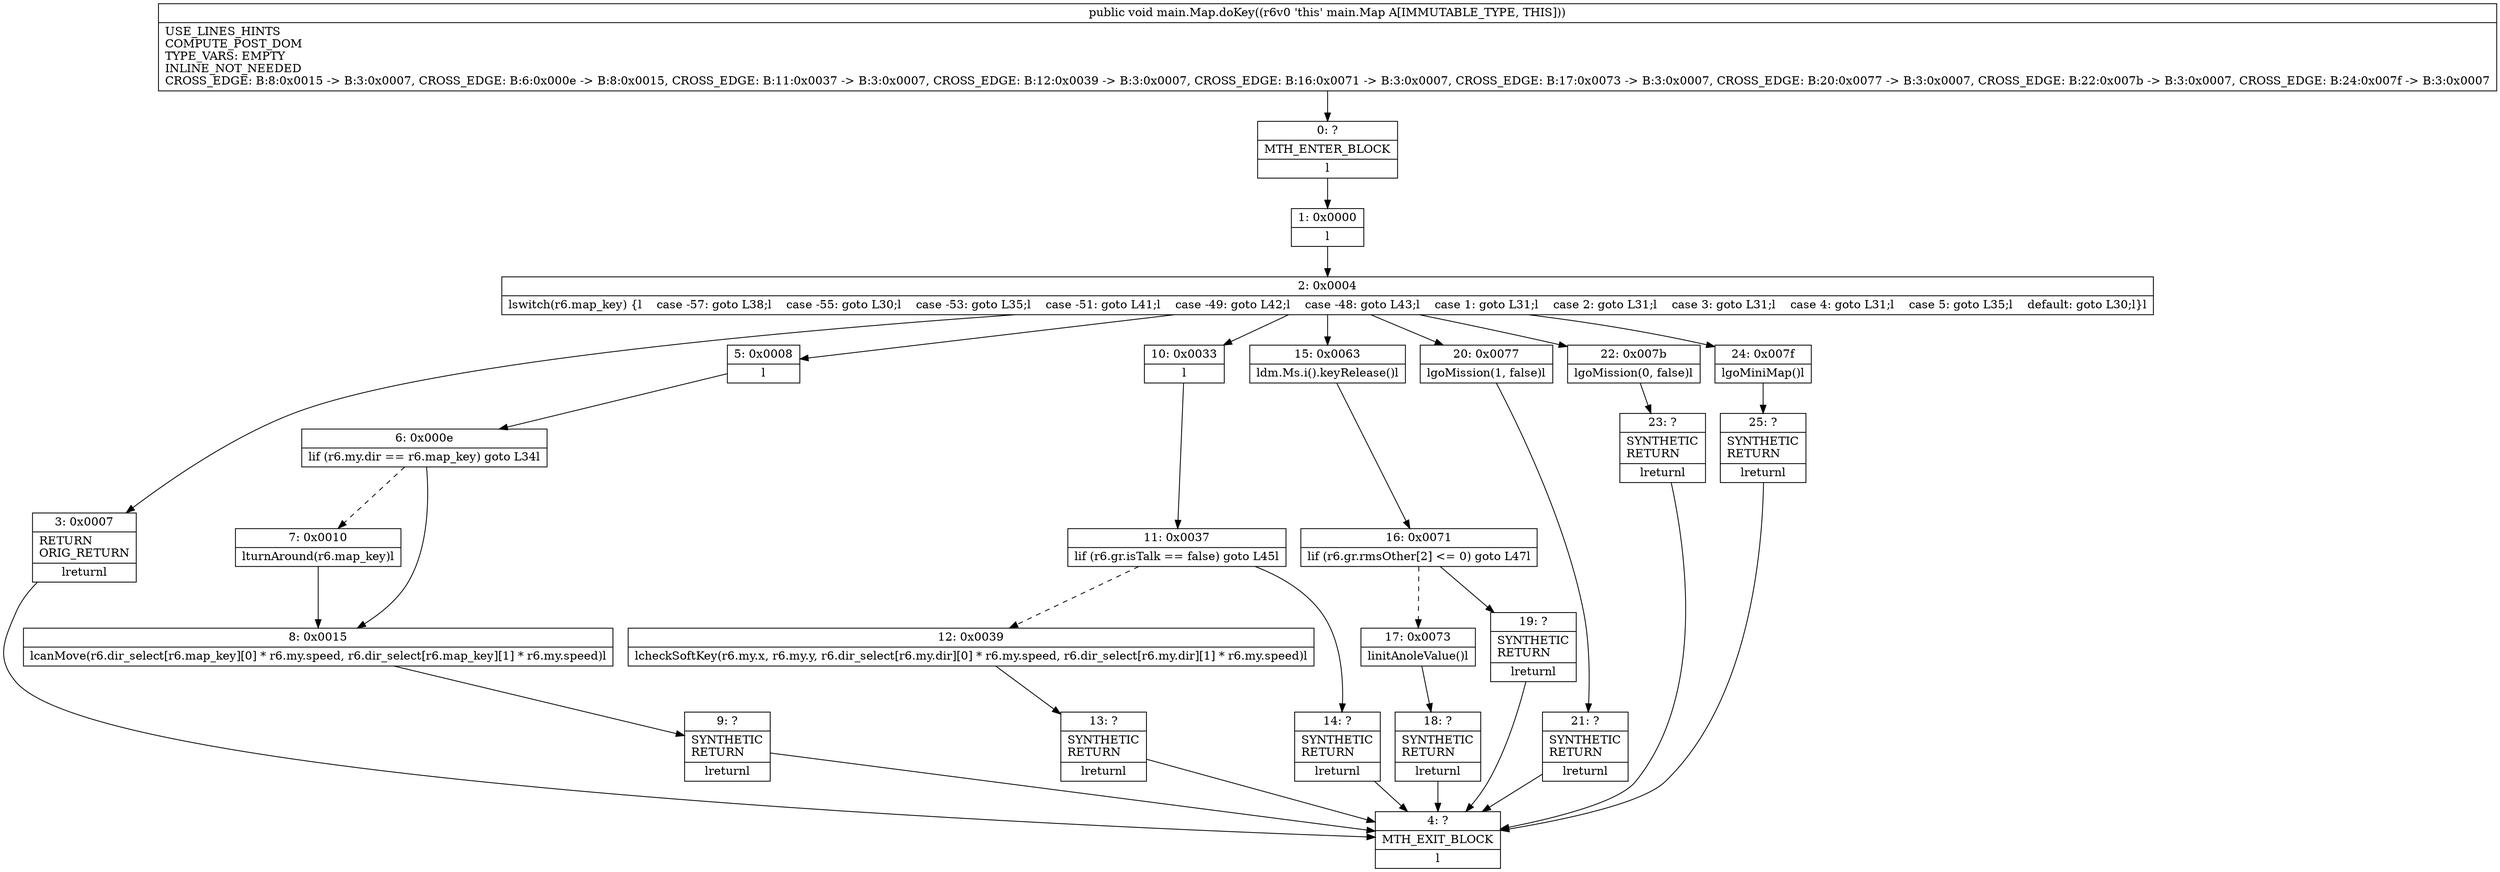 digraph "CFG formain.Map.doKey()V" {
Node_0 [shape=record,label="{0\:\ ?|MTH_ENTER_BLOCK\l|l}"];
Node_1 [shape=record,label="{1\:\ 0x0000|l}"];
Node_2 [shape=record,label="{2\:\ 0x0004|lswitch(r6.map_key) \{l    case \-57: goto L38;l    case \-55: goto L30;l    case \-53: goto L35;l    case \-51: goto L41;l    case \-49: goto L42;l    case \-48: goto L43;l    case 1: goto L31;l    case 2: goto L31;l    case 3: goto L31;l    case 4: goto L31;l    case 5: goto L35;l    default: goto L30;l\}l}"];
Node_3 [shape=record,label="{3\:\ 0x0007|RETURN\lORIG_RETURN\l|lreturnl}"];
Node_4 [shape=record,label="{4\:\ ?|MTH_EXIT_BLOCK\l|l}"];
Node_5 [shape=record,label="{5\:\ 0x0008|l}"];
Node_6 [shape=record,label="{6\:\ 0x000e|lif (r6.my.dir == r6.map_key) goto L34l}"];
Node_7 [shape=record,label="{7\:\ 0x0010|lturnAround(r6.map_key)l}"];
Node_8 [shape=record,label="{8\:\ 0x0015|lcanMove(r6.dir_select[r6.map_key][0] * r6.my.speed, r6.dir_select[r6.map_key][1] * r6.my.speed)l}"];
Node_9 [shape=record,label="{9\:\ ?|SYNTHETIC\lRETURN\l|lreturnl}"];
Node_10 [shape=record,label="{10\:\ 0x0033|l}"];
Node_11 [shape=record,label="{11\:\ 0x0037|lif (r6.gr.isTalk == false) goto L45l}"];
Node_12 [shape=record,label="{12\:\ 0x0039|lcheckSoftKey(r6.my.x, r6.my.y, r6.dir_select[r6.my.dir][0] * r6.my.speed, r6.dir_select[r6.my.dir][1] * r6.my.speed)l}"];
Node_13 [shape=record,label="{13\:\ ?|SYNTHETIC\lRETURN\l|lreturnl}"];
Node_14 [shape=record,label="{14\:\ ?|SYNTHETIC\lRETURN\l|lreturnl}"];
Node_15 [shape=record,label="{15\:\ 0x0063|ldm.Ms.i().keyRelease()l}"];
Node_16 [shape=record,label="{16\:\ 0x0071|lif (r6.gr.rmsOther[2] \<= 0) goto L47l}"];
Node_17 [shape=record,label="{17\:\ 0x0073|linitAnoleValue()l}"];
Node_18 [shape=record,label="{18\:\ ?|SYNTHETIC\lRETURN\l|lreturnl}"];
Node_19 [shape=record,label="{19\:\ ?|SYNTHETIC\lRETURN\l|lreturnl}"];
Node_20 [shape=record,label="{20\:\ 0x0077|lgoMission(1, false)l}"];
Node_21 [shape=record,label="{21\:\ ?|SYNTHETIC\lRETURN\l|lreturnl}"];
Node_22 [shape=record,label="{22\:\ 0x007b|lgoMission(0, false)l}"];
Node_23 [shape=record,label="{23\:\ ?|SYNTHETIC\lRETURN\l|lreturnl}"];
Node_24 [shape=record,label="{24\:\ 0x007f|lgoMiniMap()l}"];
Node_25 [shape=record,label="{25\:\ ?|SYNTHETIC\lRETURN\l|lreturnl}"];
MethodNode[shape=record,label="{public void main.Map.doKey((r6v0 'this' main.Map A[IMMUTABLE_TYPE, THIS]))  | USE_LINES_HINTS\lCOMPUTE_POST_DOM\lTYPE_VARS: EMPTY\lINLINE_NOT_NEEDED\lCROSS_EDGE: B:8:0x0015 \-\> B:3:0x0007, CROSS_EDGE: B:6:0x000e \-\> B:8:0x0015, CROSS_EDGE: B:11:0x0037 \-\> B:3:0x0007, CROSS_EDGE: B:12:0x0039 \-\> B:3:0x0007, CROSS_EDGE: B:16:0x0071 \-\> B:3:0x0007, CROSS_EDGE: B:17:0x0073 \-\> B:3:0x0007, CROSS_EDGE: B:20:0x0077 \-\> B:3:0x0007, CROSS_EDGE: B:22:0x007b \-\> B:3:0x0007, CROSS_EDGE: B:24:0x007f \-\> B:3:0x0007\l}"];
MethodNode -> Node_0;
Node_0 -> Node_1;
Node_1 -> Node_2;
Node_2 -> Node_3;
Node_2 -> Node_5;
Node_2 -> Node_10;
Node_2 -> Node_15;
Node_2 -> Node_20;
Node_2 -> Node_22;
Node_2 -> Node_24;
Node_3 -> Node_4;
Node_5 -> Node_6;
Node_6 -> Node_7[style=dashed];
Node_6 -> Node_8;
Node_7 -> Node_8;
Node_8 -> Node_9;
Node_9 -> Node_4;
Node_10 -> Node_11;
Node_11 -> Node_12[style=dashed];
Node_11 -> Node_14;
Node_12 -> Node_13;
Node_13 -> Node_4;
Node_14 -> Node_4;
Node_15 -> Node_16;
Node_16 -> Node_17[style=dashed];
Node_16 -> Node_19;
Node_17 -> Node_18;
Node_18 -> Node_4;
Node_19 -> Node_4;
Node_20 -> Node_21;
Node_21 -> Node_4;
Node_22 -> Node_23;
Node_23 -> Node_4;
Node_24 -> Node_25;
Node_25 -> Node_4;
}

